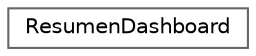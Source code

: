 digraph "Graphical Class Hierarchy"
{
 // INTERACTIVE_SVG=YES
 // LATEX_PDF_SIZE
  bgcolor="transparent";
  edge [fontname=Helvetica,fontsize=10,labelfontname=Helvetica,labelfontsize=10];
  node [fontname=Helvetica,fontsize=10,shape=box,height=0.2,width=0.4];
  rankdir="LR";
  Node0 [id="Node000000",label="ResumenDashboard",height=0.2,width=0.4,color="grey40", fillcolor="white", style="filled",URL="$classResumenDashboard.html",tooltip="Clase modelo simple (a veces llamada DTO - Data Transfer Object). Su única responsabilidad es agrupar..."];
}
